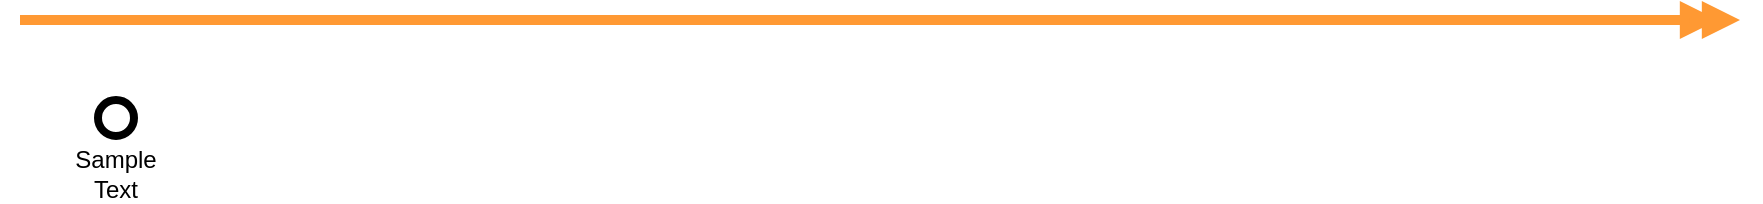 <mxfile version="21.7.5" type="device">
  <diagram name="Page-1" id="5IFj5sms5ILJR-mnW-l9">
    <mxGraphModel dx="1418" dy="948" grid="1" gridSize="10" guides="1" tooltips="1" connect="1" arrows="1" fold="1" page="1" pageScale="1" pageWidth="1169" pageHeight="827" math="0" shadow="0">
      <root>
        <mxCell id="0" />
        <mxCell id="1" parent="0" />
        <mxCell id="sAXyVlficqCcLMb1McBS-1" value="Sample Text" style="ellipse;whiteSpace=wrap;html=1;aspect=fixed;strokeWidth=4;spacingTop=55;fontSize=12;fontFamily=Helvetica;" parent="1" vertex="1">
          <mxGeometry x="199" y="200" width="18" height="18" as="geometry" />
        </mxCell>
        <mxCell id="dUeKF8q5CjPbSpAcj4bb-1" style="strokeColor=#FF9933;strokeWidth=5;endArrow=doubleBlock;endFill=1;" edge="1" parent="1">
          <mxGeometry width="2" height="2" relative="1" as="geometry">
            <mxPoint x="160" y="160" as="sourcePoint" />
            <mxPoint x="1020" y="160" as="targetPoint" />
          </mxGeometry>
        </mxCell>
      </root>
    </mxGraphModel>
  </diagram>
</mxfile>
